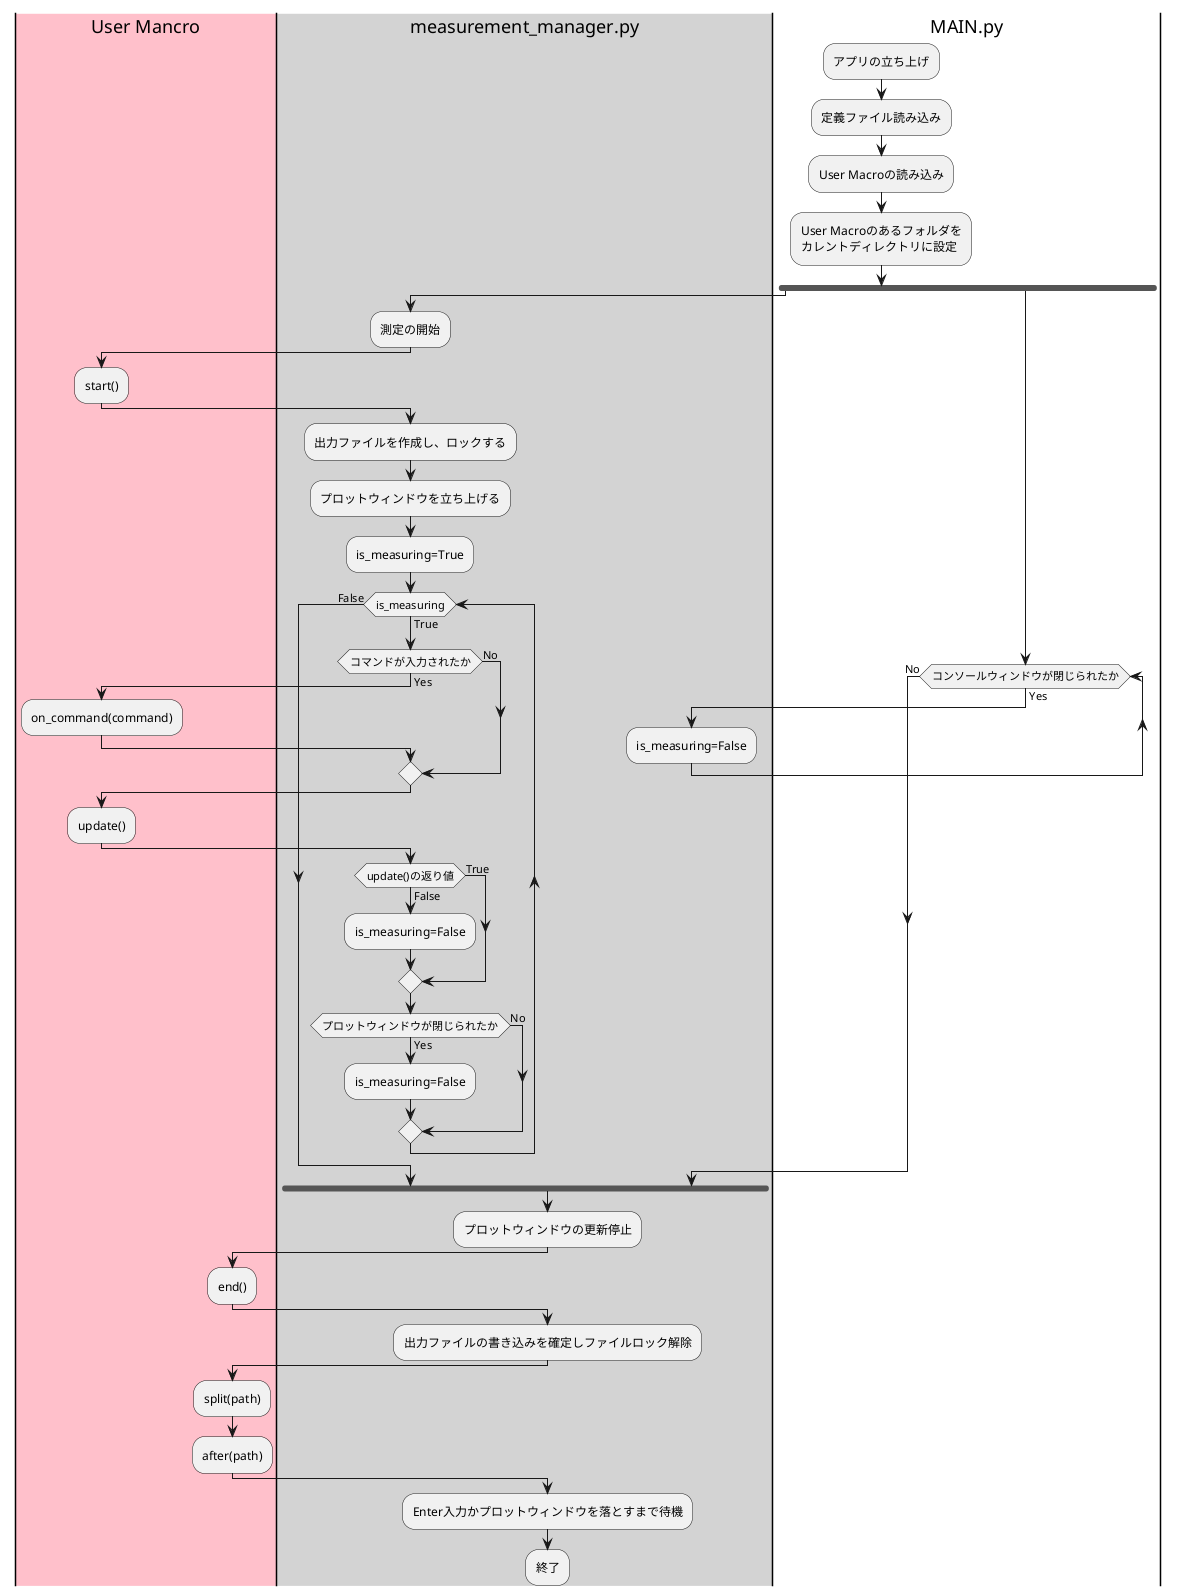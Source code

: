 @startuml



|#pink|User Mancro|
|#lightgray|measurement_manager.py|
|MAIN.py|


:アプリの立ち上げ;

:定義ファイル読み込み;
:User Macroの読み込み;
:User Macroのあるフォルダを
カレントディレクトリに設定;

fork


|measurement_manager.py|
:測定の開始;

|User Mancro|
:start();

|measurement_manager.py|
:出力ファイルを作成し、ロックする;
:プロットウィンドウを立ち上げる;


:is_measuring=True;

while (is_measuring) is (True)


if (コマンドが入力されたか) is (Yes) then
    |User Mancro|
    :on_command(command);
else (No)

endif

|User Mancro|
:update();
|measurement_manager.py|

if (update()の返り値) is (True) then

else (False)
:is_measuring=False;
endif

if (プロットウィンドウが閉じられたか) is (Yes) then
:is_measuring=False;
else (No)
endif


endwhile (False)


fork again

    |MAIN.py|
    while (コンソールウィンドウが閉じられたか) is (Yes) 
    |measurement_manager.py|
    :is_measuring=False;
    endwhile (No)
     
endfork

:プロットウィンドウの更新停止;

|User Mancro|
:end();
|measurement_manager.py|

:出力ファイルの書き込みを確定しファイルロック解除;

|User Mancro|
:split(path);
|measurement_manager.py|

|User Mancro|
:after(path);
|measurement_manager.py|


:Enter入力かプロットウィンドウを落とすまで待機;
:終了;

@enduml